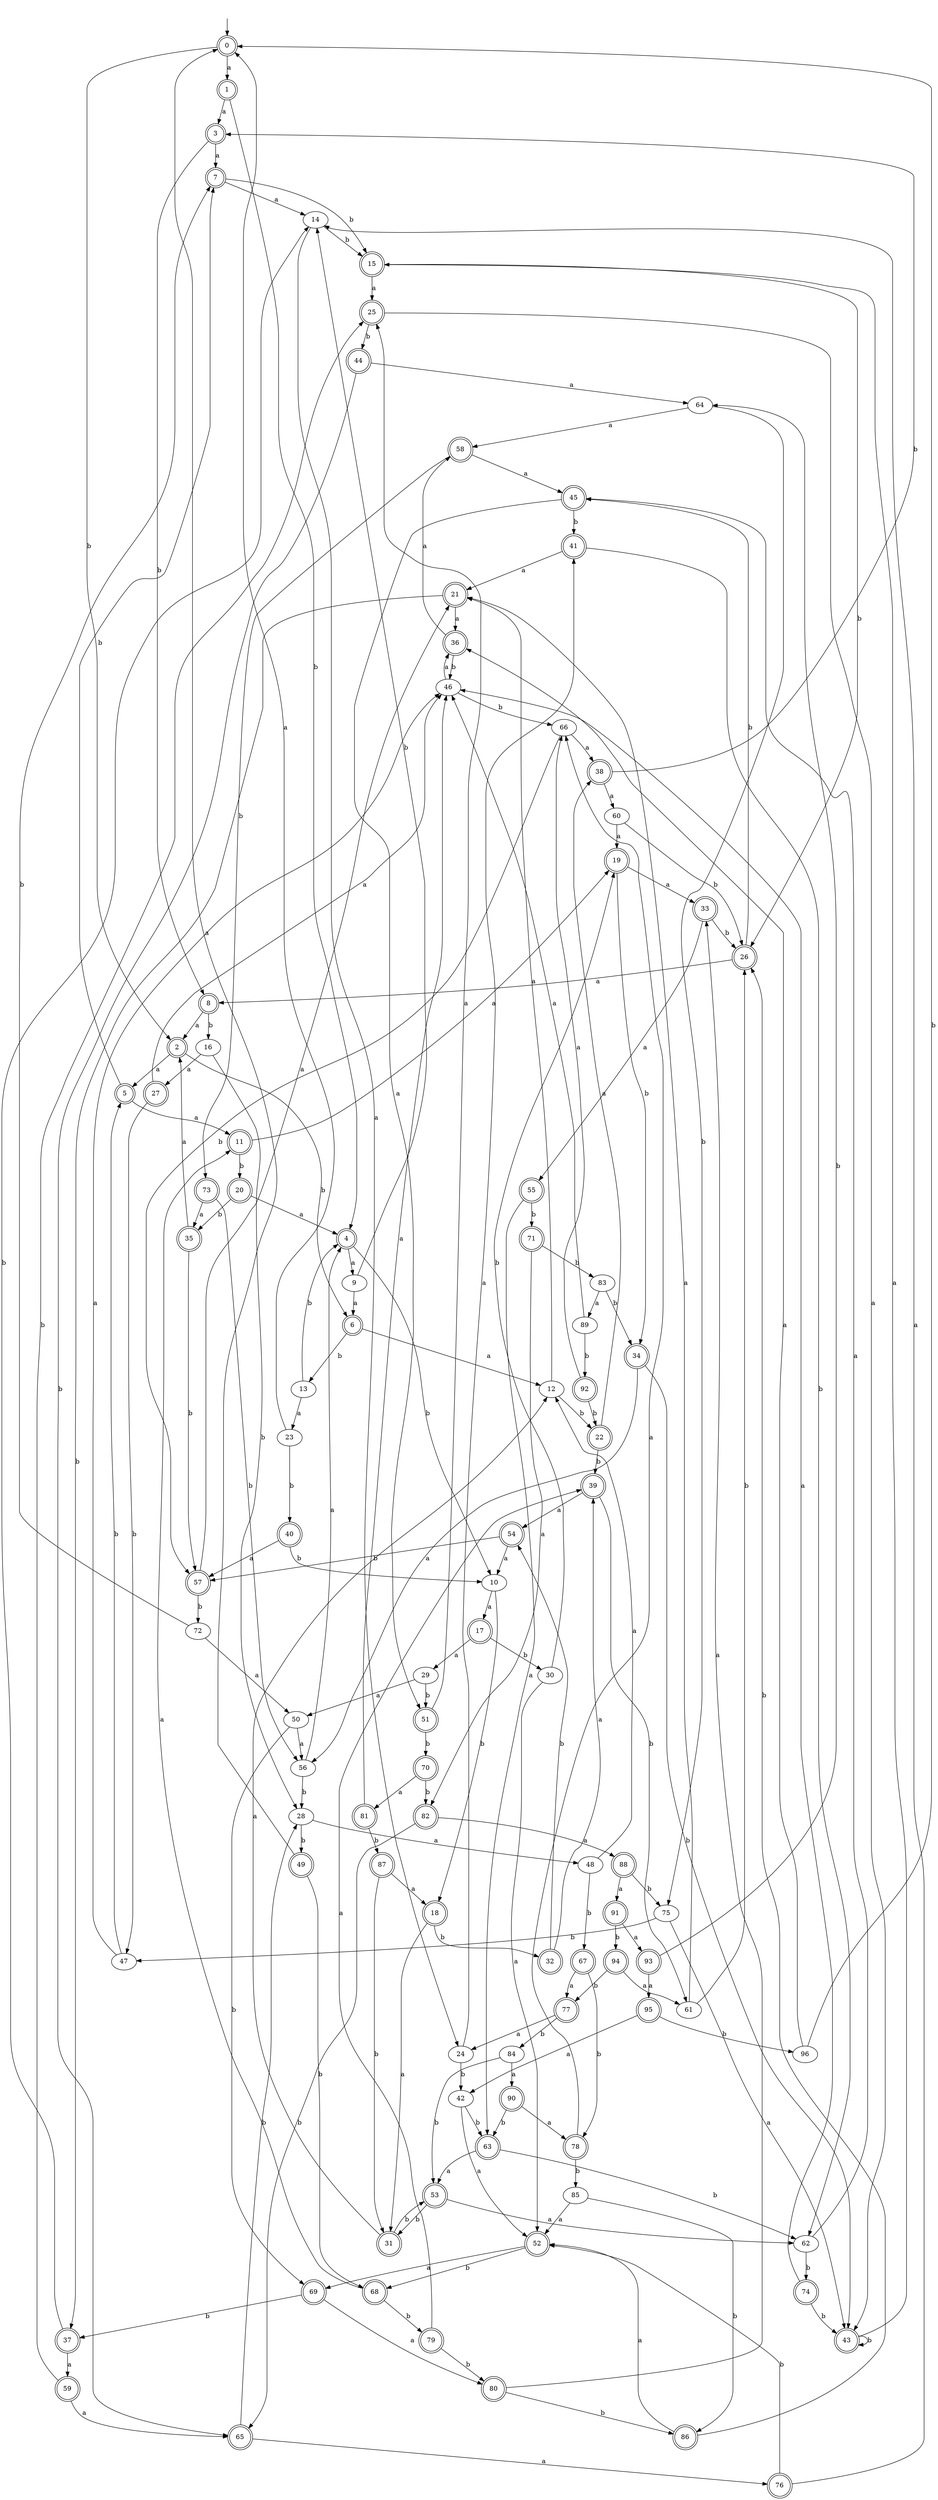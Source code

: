 digraph RandomDFA {
  __start0 [label="", shape=none];
  __start0 -> 0 [label=""];
  0 [shape=circle] [shape=doublecircle]
  0 -> 1 [label="a"]
  0 -> 2 [label="b"]
  1 [shape=doublecircle]
  1 -> 3 [label="a"]
  1 -> 4 [label="b"]
  2 [shape=doublecircle]
  2 -> 5 [label="a"]
  2 -> 6 [label="b"]
  3 [shape=doublecircle]
  3 -> 7 [label="a"]
  3 -> 8 [label="b"]
  4 [shape=doublecircle]
  4 -> 9 [label="a"]
  4 -> 10 [label="b"]
  5 [shape=doublecircle]
  5 -> 11 [label="a"]
  5 -> 7 [label="b"]
  6 [shape=doublecircle]
  6 -> 12 [label="a"]
  6 -> 13 [label="b"]
  7 [shape=doublecircle]
  7 -> 14 [label="a"]
  7 -> 15 [label="b"]
  8 [shape=doublecircle]
  8 -> 2 [label="a"]
  8 -> 16 [label="b"]
  9
  9 -> 6 [label="a"]
  9 -> 14 [label="b"]
  10
  10 -> 17 [label="a"]
  10 -> 18 [label="b"]
  11 [shape=doublecircle]
  11 -> 19 [label="a"]
  11 -> 20 [label="b"]
  12
  12 -> 21 [label="a"]
  12 -> 22 [label="b"]
  13
  13 -> 23 [label="a"]
  13 -> 4 [label="b"]
  14
  14 -> 24 [label="a"]
  14 -> 15 [label="b"]
  15 [shape=doublecircle]
  15 -> 25 [label="a"]
  15 -> 26 [label="b"]
  16
  16 -> 27 [label="a"]
  16 -> 28 [label="b"]
  17 [shape=doublecircle]
  17 -> 29 [label="a"]
  17 -> 30 [label="b"]
  18 [shape=doublecircle]
  18 -> 31 [label="a"]
  18 -> 32 [label="b"]
  19 [shape=doublecircle]
  19 -> 33 [label="a"]
  19 -> 34 [label="b"]
  20 [shape=doublecircle]
  20 -> 4 [label="a"]
  20 -> 35 [label="b"]
  21 [shape=doublecircle]
  21 -> 36 [label="a"]
  21 -> 37 [label="b"]
  22 [shape=doublecircle]
  22 -> 38 [label="a"]
  22 -> 39 [label="b"]
  23
  23 -> 0 [label="a"]
  23 -> 40 [label="b"]
  24
  24 -> 41 [label="a"]
  24 -> 42 [label="b"]
  25 [shape=doublecircle]
  25 -> 43 [label="a"]
  25 -> 44 [label="b"]
  26 [shape=doublecircle]
  26 -> 8 [label="a"]
  26 -> 45 [label="b"]
  27 [shape=doublecircle]
  27 -> 46 [label="a"]
  27 -> 47 [label="b"]
  28
  28 -> 48 [label="a"]
  28 -> 49 [label="b"]
  29
  29 -> 50 [label="a"]
  29 -> 51 [label="b"]
  30
  30 -> 52 [label="a"]
  30 -> 19 [label="b"]
  31 [shape=doublecircle]
  31 -> 12 [label="a"]
  31 -> 53 [label="b"]
  32 [shape=doublecircle]
  32 -> 39 [label="a"]
  32 -> 54 [label="b"]
  33 [shape=doublecircle]
  33 -> 55 [label="a"]
  33 -> 26 [label="b"]
  34 [shape=doublecircle]
  34 -> 56 [label="a"]
  34 -> 43 [label="b"]
  35 [shape=doublecircle]
  35 -> 2 [label="a"]
  35 -> 57 [label="b"]
  36 [shape=doublecircle]
  36 -> 58 [label="a"]
  36 -> 46 [label="b"]
  37 [shape=doublecircle]
  37 -> 59 [label="a"]
  37 -> 14 [label="b"]
  38 [shape=doublecircle]
  38 -> 60 [label="a"]
  38 -> 3 [label="b"]
  39 [shape=doublecircle]
  39 -> 54 [label="a"]
  39 -> 61 [label="b"]
  40 [shape=doublecircle]
  40 -> 57 [label="a"]
  40 -> 10 [label="b"]
  41 [shape=doublecircle]
  41 -> 21 [label="a"]
  41 -> 62 [label="b"]
  42
  42 -> 52 [label="a"]
  42 -> 63 [label="b"]
  43 [shape=doublecircle]
  43 -> 15 [label="a"]
  43 -> 43 [label="b"]
  44 [shape=doublecircle]
  44 -> 64 [label="a"]
  44 -> 65 [label="b"]
  45 [shape=doublecircle]
  45 -> 51 [label="a"]
  45 -> 41 [label="b"]
  46
  46 -> 36 [label="a"]
  46 -> 66 [label="b"]
  47
  47 -> 46 [label="a"]
  47 -> 5 [label="b"]
  48
  48 -> 12 [label="a"]
  48 -> 67 [label="b"]
  49 [shape=doublecircle]
  49 -> 0 [label="a"]
  49 -> 68 [label="b"]
  50
  50 -> 56 [label="a"]
  50 -> 69 [label="b"]
  51 [shape=doublecircle]
  51 -> 25 [label="a"]
  51 -> 70 [label="b"]
  52 [shape=doublecircle]
  52 -> 69 [label="a"]
  52 -> 68 [label="b"]
  53 [shape=doublecircle]
  53 -> 62 [label="a"]
  53 -> 31 [label="b"]
  54 [shape=doublecircle]
  54 -> 10 [label="a"]
  54 -> 57 [label="b"]
  55 [shape=doublecircle]
  55 -> 63 [label="a"]
  55 -> 71 [label="b"]
  56
  56 -> 4 [label="a"]
  56 -> 28 [label="b"]
  57 [shape=doublecircle]
  57 -> 21 [label="a"]
  57 -> 72 [label="b"]
  58 [shape=doublecircle]
  58 -> 45 [label="a"]
  58 -> 73 [label="b"]
  59 [shape=doublecircle]
  59 -> 65 [label="a"]
  59 -> 25 [label="b"]
  60
  60 -> 19 [label="a"]
  60 -> 26 [label="b"]
  61
  61 -> 21 [label="a"]
  61 -> 26 [label="b"]
  62
  62 -> 45 [label="a"]
  62 -> 74 [label="b"]
  63 [shape=doublecircle]
  63 -> 53 [label="a"]
  63 -> 62 [label="b"]
  64
  64 -> 58 [label="a"]
  64 -> 75 [label="b"]
  65 [shape=doublecircle]
  65 -> 76 [label="a"]
  65 -> 28 [label="b"]
  66
  66 -> 38 [label="a"]
  66 -> 57 [label="b"]
  67 [shape=doublecircle]
  67 -> 77 [label="a"]
  67 -> 78 [label="b"]
  68 [shape=doublecircle]
  68 -> 11 [label="a"]
  68 -> 79 [label="b"]
  69 [shape=doublecircle]
  69 -> 80 [label="a"]
  69 -> 37 [label="b"]
  70 [shape=doublecircle]
  70 -> 81 [label="a"]
  70 -> 82 [label="b"]
  71 [shape=doublecircle]
  71 -> 82 [label="a"]
  71 -> 83 [label="b"]
  72
  72 -> 50 [label="a"]
  72 -> 7 [label="b"]
  73 [shape=doublecircle]
  73 -> 35 [label="a"]
  73 -> 56 [label="b"]
  74 [shape=doublecircle]
  74 -> 46 [label="a"]
  74 -> 43 [label="b"]
  75
  75 -> 43 [label="a"]
  75 -> 47 [label="b"]
  76 [shape=doublecircle]
  76 -> 14 [label="a"]
  76 -> 52 [label="b"]
  77 [shape=doublecircle]
  77 -> 24 [label="a"]
  77 -> 84 [label="b"]
  78 [shape=doublecircle]
  78 -> 66 [label="a"]
  78 -> 85 [label="b"]
  79 [shape=doublecircle]
  79 -> 39 [label="a"]
  79 -> 80 [label="b"]
  80 [shape=doublecircle]
  80 -> 33 [label="a"]
  80 -> 86 [label="b"]
  81 [shape=doublecircle]
  81 -> 46 [label="a"]
  81 -> 87 [label="b"]
  82 [shape=doublecircle]
  82 -> 88 [label="a"]
  82 -> 65 [label="b"]
  83
  83 -> 89 [label="a"]
  83 -> 34 [label="b"]
  84
  84 -> 90 [label="a"]
  84 -> 53 [label="b"]
  85
  85 -> 52 [label="a"]
  85 -> 86 [label="b"]
  86 [shape=doublecircle]
  86 -> 52 [label="a"]
  86 -> 26 [label="b"]
  87 [shape=doublecircle]
  87 -> 18 [label="a"]
  87 -> 31 [label="b"]
  88 [shape=doublecircle]
  88 -> 91 [label="a"]
  88 -> 75 [label="b"]
  89
  89 -> 46 [label="a"]
  89 -> 92 [label="b"]
  90 [shape=doublecircle]
  90 -> 78 [label="a"]
  90 -> 63 [label="b"]
  91 [shape=doublecircle]
  91 -> 93 [label="a"]
  91 -> 94 [label="b"]
  92 [shape=doublecircle]
  92 -> 66 [label="a"]
  92 -> 22 [label="b"]
  93 [shape=doublecircle]
  93 -> 95 [label="a"]
  93 -> 64 [label="b"]
  94 [shape=doublecircle]
  94 -> 61 [label="a"]
  94 -> 77 [label="b"]
  95 [shape=doublecircle]
  95 -> 42 [label="a"]
  95 -> 96 [label="b"]
  96
  96 -> 36 [label="a"]
  96 -> 0 [label="b"]
}
